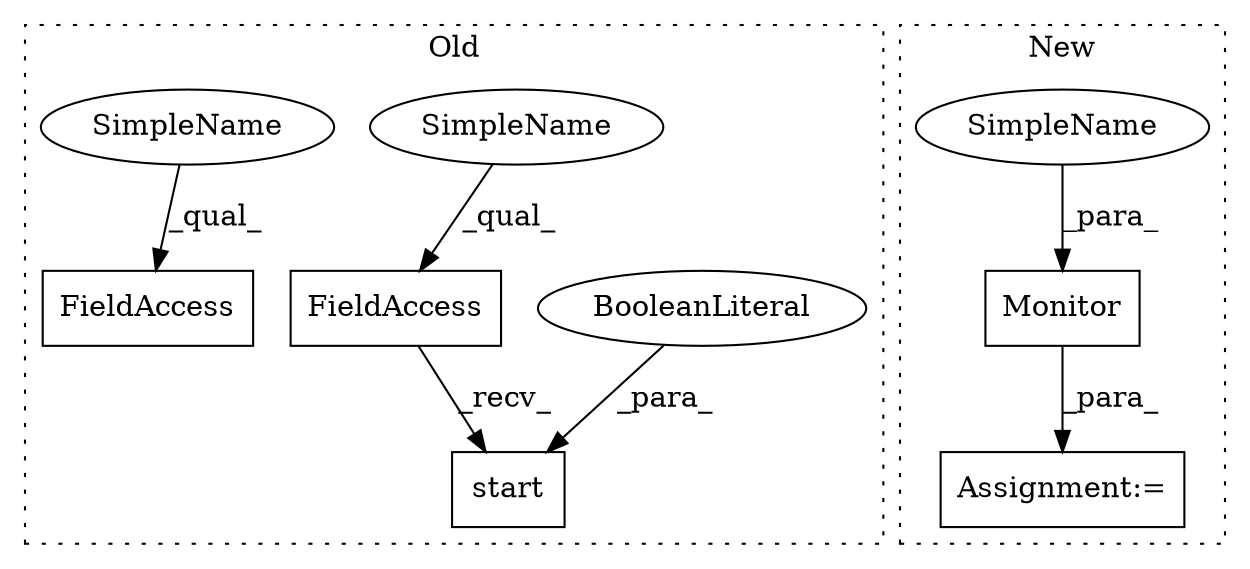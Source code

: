 digraph G {
subgraph cluster0 {
1 [label="start" a="32" s="1446,1467" l="6,1" shape="box"];
3 [label="FieldAccess" a="22" s="1434" l="11" shape="box"];
5 [label="BooleanLiteral" a="9" s="1463" l="4" shape="ellipse"];
6 [label="FieldAccess" a="22" s="1601" l="11" shape="box"];
7 [label="SimpleName" a="42" s="1434" l="3" shape="ellipse"];
8 [label="SimpleName" a="42" s="1601" l="3" shape="ellipse"];
label = "Old";
style="dotted";
}
subgraph cluster1 {
2 [label="Monitor" a="32" s="1286,1297" l="8,1" shape="box"];
4 [label="Assignment:=" a="7" s="1285" l="1" shape="box"];
9 [label="SimpleName" a="42" s="1294" l="3" shape="ellipse"];
label = "New";
style="dotted";
}
2 -> 4 [label="_para_"];
3 -> 1 [label="_recv_"];
5 -> 1 [label="_para_"];
7 -> 3 [label="_qual_"];
8 -> 6 [label="_qual_"];
9 -> 2 [label="_para_"];
}